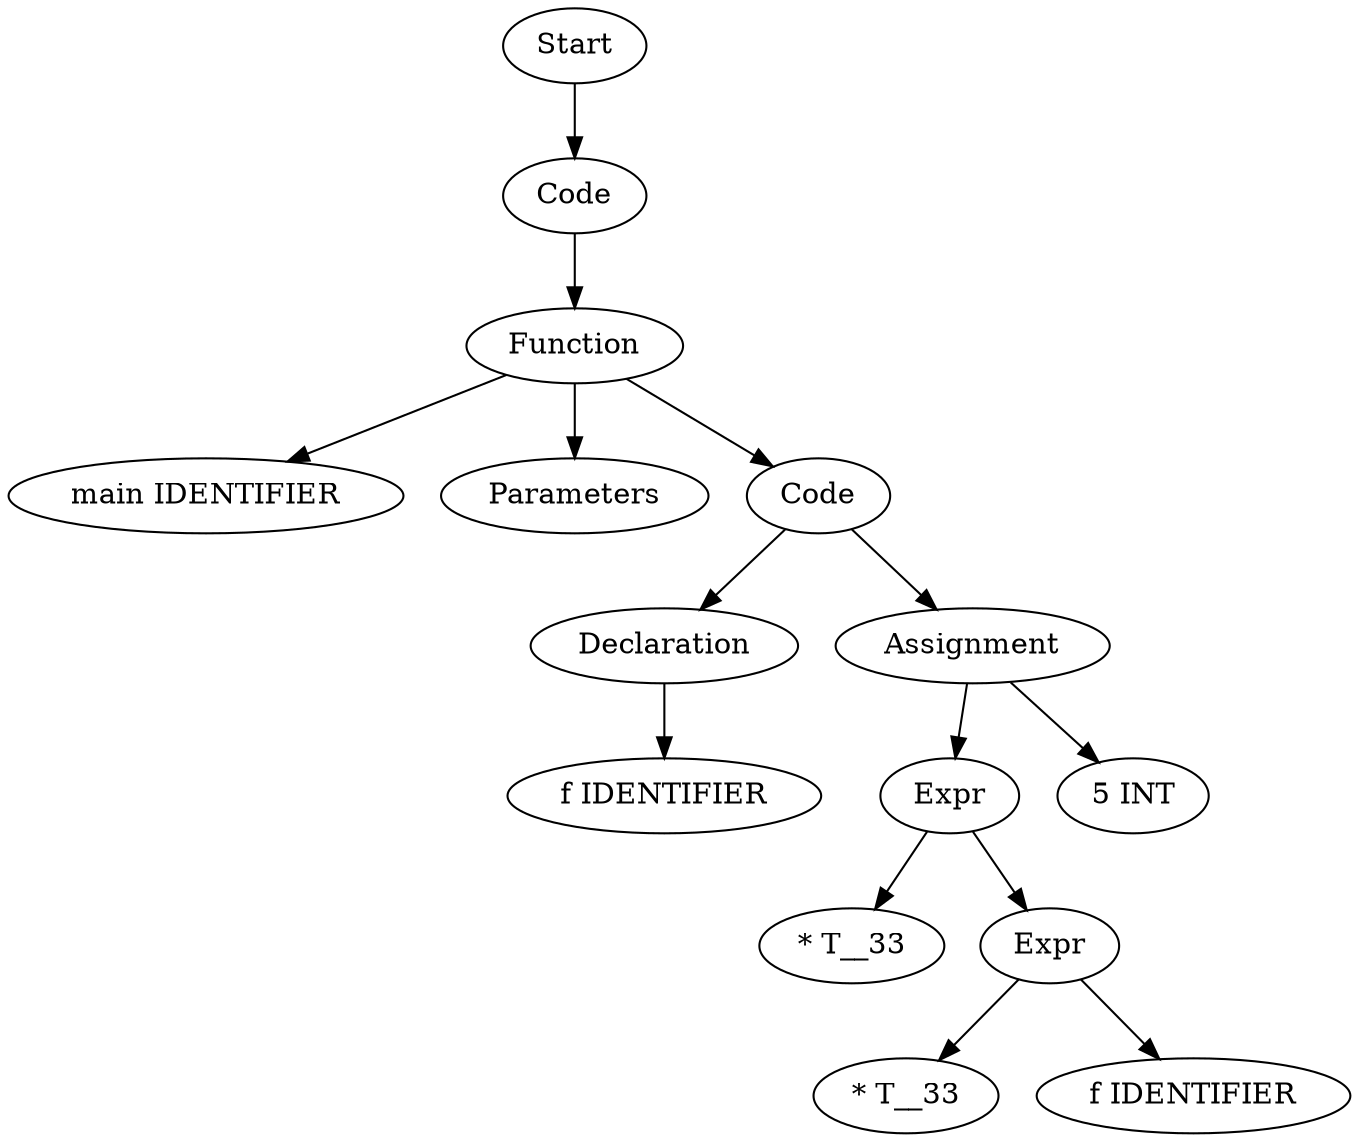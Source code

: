 digraph AST {
  "133795317442464" [label="Start"];
  "133795317442464" -> "133795317447696";
  "133795317447696" [label="Code"];
  "133795317447696" -> "133795317445104";
  "133795317445104" [label="Function"];
  "133795317445104" -> "133795317437328";
  "133795317445104" -> "133795317438624";
  "133795317445104" -> "133795317442272";
  "133795317437328" [label="main IDENTIFIER"];
  "133795317438624" [label="Parameters"];
  "133795317442272" [label="Code"];
  "133795317442272" -> "133795317437616";
  "133795317442272" -> "133795317448128";
  "133795317437616" [label="Declaration"];
  "133795317437616" -> "133795317437136";
  "133795317437136" [label="f IDENTIFIER"];
  "133795317448128" [label="Assignment"];
  "133795317448128" -> "133795317446880";
  "133795317448128" -> "133795317442992";
  "133795317446880" [label="Expr"];
  "133795317446880" -> "133795317447360";
  "133795317446880" -> "133795317432624";
  "133795317447360" [label="* T__33"];
  "133795317432624" [label="Expr"];
  "133795317432624" -> "133795317444864";
  "133795317432624" -> "133795317442320";
  "133795317444864" [label="* T__33"];
  "133795317442320" [label="f IDENTIFIER"];
  "133795317442992" [label="5 INT"];
}
